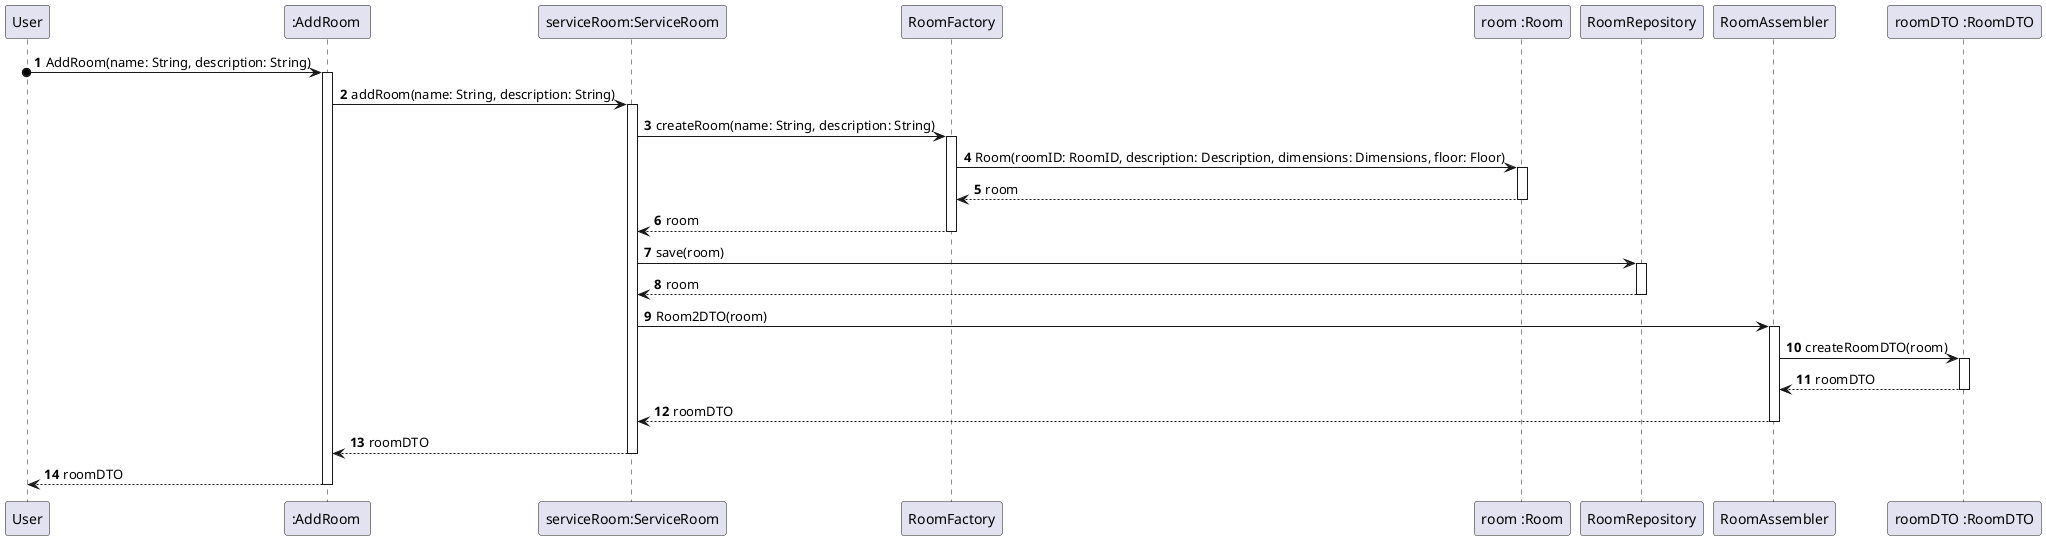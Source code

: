 @startuml

!pragma layout smetana
autonumber

participant "User" as User
participant ":AddRoom " as Controller
participant "serviceRoom:ServiceRoom" as Service
participant "RoomFactory" as Factory
participant "room :Room" as Device
participant "RoomRepository" as Repository
participant "RoomAssembler" as Assembler
participant "roomDTO :RoomDTO" as DTO

User o-> Controller: AddRoom(name: String, description: String)
activate Controller
Controller -> Service: addRoom(name: String, description: String)
activate Service
Service -> Factory: createRoom(name: String, description: String)
activate Factory
Factory -> Device: Room(roomID: RoomID, description: Description, dimensions: Dimensions, floor: Floor)
activate Device
Device --> Factory: room
deactivate Device
Factory --> Service: room
deactivate Factory
Service -> Repository: save(room)
activate Repository
Repository --> Service : room
deactivate Repository
Service -> Assembler: Room2DTO(room)
activate Assembler
Assembler -> DTO: createRoomDTO(room)
activate DTO
DTO --> Assembler: roomDTO
deactivate DTO
Assembler --> Service: roomDTO
deactivate Assembler
Service --> Controller: roomDTO
deactivate Service
Controller --> User: roomDTO
deactivate Controller





@enduml